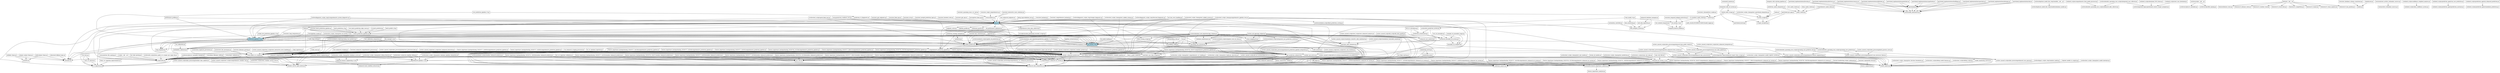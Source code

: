 digraph Dependencies {
  rankdir=TB;
  node [shape=box];
  "app.py" [style=filled, fillcolor=lightblue];
  "ml_system_v3.py" [style=filled, fillcolor=lightblue];
  "prediction_pipeline_v3.py" [style=filled, fillcolor=lightblue];
  "sportsbook_gui_app.py" -> "event_scraper.py";
  "sportsbook_gui_app.py" -> "scraper_exception.py";
  "test_csv_ingestion_validation.py" -> "csv_ingestion.py";
  "test_csv_ingestion_validation.py" -> "comprehensive_enhanced_ml_system.py";
  "refactored_fallback_logic.py" -> "constants.py";
  "prediction_v3_diagnostic.py" -> "prediction_pipeline_v3.py";
  "prediction_v3_diagnostic.py" -> "ml_system_v3.py";
  "prediction_v3_diagnostic.py" -> "app.py";
  "run.py" -> "upcoming_race_browser.py";
  "run.py" -> "comprehensive_prediction_pipeline.py";
  "run.py" -> "profiling_config.py";
  "enhanced_pipeline_v2.py" -> "enhanced_track_condition_extractor.py";
  "enhanced_pipeline_v2.py" -> "weather_service_open_meteo.py";
  "event_scraper.py" -> "sportsbook_factory.py";
  "event_scraper.py" -> "scraper_exception.py";
  "form_guide_csv_scraper.py" -> "scripts/utils.py";
  "prediction_pipeline_v3.py" -> "probability_calibrator.py";
  "prediction_pipeline_v3.py" -> "ml_system_v3.py";
  "prediction_pipeline_v3.py" -> "constants.py";
  "prediction_pipeline_v3.py" -> "scripts/utils.py";
  "prediction_pipeline_v3.py" -> "unified_predictor.py";
  "prediction_pipeline_v3.py" -> "shap_explainer.py";
  "prediction_pipeline_v3.py" -> "gpt_prediction_enhancer.py";
  "tasks.py" -> "ml_system_v3.py";
  "tasks.py" -> "batch_prediction_pipeline.py";
  "tasks.py" -> "csv_ingestion.py";
  "tasks.py" -> "prediction_pipeline_v3.py";
  "tasks.py" -> "logger.py";
  "tasks.py" -> "form_guide_csv_scraper.py";
  "batch_prediction_cli.py" -> "batch_prediction_pipeline.py";
  "unified_predictor.py" -> "comprehensive_enhanced_ml_system.py";
  "unified_predictor.py" -> "enhanced_pipeline_v2.py";
  "unified_predictor.py" -> "weather_enhanced_predictor.py";
  "unified_predictor.py" -> "scripts/utils.py";
  "unified_predictor.py" -> "gpt_prediction_enhancer.py";
  "unified_predictor.py" -> "comprehensive_prediction_pipeline.py";
  "daily_ingestion.py" -> "form_guide_csv_scraper.py";
  "data_monitoring.py" -> "data_integrity_system.py";
  "test_enhanced_endpoint.py" -> "app.py";
  "run_tests.py" -> "csv_ingestion.py";
  "run_tests.py" -> "test_csv_parser.py";
  "advanced_ensemble_ml_system.py" -> "ml_system_v3.py";
  "advanced_ensemble_ml_system.py" -> "ensemble_roi_weighter.py";
  "advanced_ensemble_ml_system.py" -> "sportsbet_odds_integrator.py";
  "test_batch_prediction_edge_cases.py" -> "batch_prediction_pipeline.py";
  "integrate_with_existing_pipeline.py" -> "prediction_sanity_integration.py";
  "run_enhanced_scraping_processor.py" -> "enhanced_comprehensive_processor.py";
  "file_manager_ui.py" -> "upcoming_race_browser.py";
  "file_manager_ui.py" -> "enhanced_data_integration.py";
  "file_manager_ui.py" -> "form_guide_csv_scraper.py";
  "file_manager_ui.py" -> "comprehensive_prediction_pipeline.py";
  "test_date_parsing.py" -> "scripts/utils.py";
  "test_roi_ensemble.py" -> "advanced_ensemble_ml_system.py";
  "test_roi_ensemble.py" -> "ensemble_roi_weighter.py";
  "test_flask_startup.py" -> "logger.py";
  "ev_backtest_sanity_check.py" -> "ml_system_v4.py";
  "ev_backtest_sanity_check.py" -> "audit_results/20250803T104852Z/audit_logger.py";
  "cli_batch_predictor.py" -> "batch_prediction_pipeline.py";
  "pipeline_orchestrator.py" -> "upcoming_race_browser.py";
  "pipeline_orchestrator.py" -> "unified_predictor.py";
  "example_roi_ensemble_usage.py" -> "advanced_ensemble_ml_system.py";
  "example_roi_ensemble_usage.py" -> "ensemble_roi_weighter.py";
  "prediction_strategy_manager.py" -> "predictor.py";
  "prediction_strategy_manager.py" -> "prediction_pipeline_v3.py";
  "prediction_strategy_manager.py" -> "unified_predictor.py";
  "prediction_strategy_manager.py" -> "model_registry.py";
  "prediction_strategy_manager.py" -> "comprehensive_prediction_pipeline.py";
  "safe_data_ingestion.py" -> "data_integrity_system.py";
  "prediction_sanity_integration.py" -> "sanity_checks.py";
  "advanced_ml_system_v2.py" -> "automated_feature_importance_updater.py";
  "advanced_ml_system_v2.py" -> "traditional_analysis.py";
  "advanced_ml_system_v2.py" -> "enhanced_data_integration.py";
  "advanced_ml_system_v2.py" -> "model_registry.py";
  "enhanced_database_manager.py" -> "safe_data_ingestion.py";
  "enhanced_database_manager.py" -> "data_integrity_system.py";
  "comprehensive_enhanced_ml_system.py" -> "automated_feature_importance_updater.py";
  "comprehensive_enhanced_ml_system.py" -> "enhanced_data_integration.py";
  "comprehensive_enhanced_ml_system.py" -> "csv_ingestion.py";
  "comprehensive_enhanced_ml_system.py" -> "traditional_analysis.py";
  "comprehensive_enhanced_ml_system.py" -> "model_registry.py";
  "automation_controller.py" -> "archive/live_prediction_system.py";
  "automation_controller.py" -> "data_integrity_system.py";
  "fix_csv_database_ingestion.py" -> "enhanced_comprehensive_processor.py";
  "ml_system_v3.py" -> "probability_calibrator.py";
  "ml_system_v3.py" -> "drift_monitor.py";
  "ml_system_v3.py" -> "traditional_analysis.py";
  "ml_system_v3.py" -> "shap_explainer.py";
  "batch_prediction_pipeline.py" -> "prediction_pipeline_v3.py";
  "batch_prediction_pipeline.py" -> "csv_ingestion.py";
  "batch_prediction_pipeline.py" -> "ml_system_v3.py";
  "batch_prediction_pipeline.py" -> "logger.py";
  "test_enhanced_scraping.py" -> "enhanced_comprehensive_processor.py";
  "enhanced_comprehensive_processor.py" -> "enhanced_track_condition_extractor.py";
  "enhanced_comprehensive_processor.py" -> "weather_service_open_meteo.py";
  "migrate_models_to_registry.py" -> "model_registry.py";
  "direct_model_trainer.py" -> "enhanced_pipeline_v2.py";
  "direct_model_trainer.py" -> "model_registry.py";
  "test_sanity_checks.py" -> "sanity_checks.py";
  "prediction_orchestrator.py" -> "advanced_ensemble_ml_system.py";
  "prediction_orchestrator.py" -> "ml_system_v3.py";
  "test_csv_parser.py" -> "csv_ingestion.py";
  "monitoring_server.py" -> "monitoring_api.py";
  "monitoring_server.py" -> "logger.py";
  "smoke_test_prediction_pipeline_v3.py" -> "prediction_pipeline_v3.py";
  "test_key_error_handling.py" -> "weather_enhanced_predictor.py";
  "test_key_error_handling.py" -> "constants.py";
  "test_key_error_handling.py" -> "logger.py";
  "test_key_error_handling.py" -> "app.py";
  "comprehensive_prediction_pipeline.py" -> "enhanced_data_integration.py";
  "comprehensive_prediction_pipeline.py" -> "comprehensive_enhanced_ml_system.py";
  "comprehensive_prediction_pipeline.py" -> "weather_service_open_meteo.py";
  "comprehensive_prediction_pipeline.py" -> "weather_enhanced_predictor.py";
  "comprehensive_prediction_pipeline.py" -> "scripts/utils.py";
  "comprehensive_prediction_pipeline.py" -> "sportsbet_race_time_scraper.py";
  "comprehensive_prediction_pipeline.py" -> "form_guide_csv_scraper.py";
  "comprehensive_prediction_pipeline.py" -> "enhanced_comprehensive_processor.py";
  "comprehensive_prediction_pipeline.py" -> "gpt_prediction_enhancer.py";
  "hybrid_odds_scraper.py" -> "drivers.py";
  "hybrid_odds_scraper.py" -> "event_scraper.py";
  "hybrid_odds_scraper.py" -> "scraper_exception.py";
  "test_calibration_integration.py" -> "probability_calibrator.py";
  "test_calibration_integration.py" -> "ml_system_v3.py";
  "test_prediction_pipeline_v3.py" -> "prediction_pipeline_v3.py";
  "test_prediction_pipeline_v3.py" -> "prediction_v3_diagnostic.py";
  "demo_csv_ingestion_improvements.py" -> "csv_ingestion.py";
  "ml_system_v4.py" -> "temporal_feature_builder.py";
  "train_model_v4.py" -> "ml_system_v4.py";
  "train_model_v4.py" -> "drift_monitor.py";
  "train_model_v4.py" -> "data_monitoring.py";
  "comprehensive_form_data_collector.py" -> "src/collectors/the_greyhound_recorder_scraper.py";
  "fix_model_loading.py" -> "ml_system_v3.py";
  "train_real_data.py" -> "advanced_ml_system_v2.py";
  "demo_sanity_checks.py" -> "sanity_checks.py";
  "monitoring_api.py" -> "logger.py";
  "verify_races.py" -> "form_guide_csv_scraper.py";
  "batch_predict_cli.py" -> "batch_prediction_pipeline.py";
  "performance_profiler.py" -> "prediction_pipeline_v3.py";
  "performance_profiler.py" -> "app.py";
  "app.py" -> "csv_ingestion.py";
  "app.py" -> "endpoint_cache.py";
  "app.py" -> "database_maintenance.py";
  "app.py" -> "sportsbet_odds_integrator.py";
  "app.py" -> "gpt_prediction_enhancer.py";
  "app.py" -> "tasks.py";
  "app.py" -> "comprehensive_form_data_collector.py";
  "app.py" -> "ml_system_v3.py";
  "app.py" -> "batch_prediction_pipeline.py";
  "app.py" -> "comprehensive_enhanced_ml_system.py";
  "app.py" -> "upcoming_race_browser.py";
  "app.py" -> "pipeline_profiler.py";
  "app.py" -> "prediction_pipeline_v3.py";
  "app.py" -> "model_registry.py";
  "app.py" -> "optimized_queries.py";
  "app.py" -> "direct_racing_scraper.py";
  "app.py" -> "constants.py";
  "app.py" -> "scripts/utils.py";
  "app.py" -> "unified_predictor.py";
  "app.py" -> "comprehensive_prediction_pipeline.py";
  "app.py" -> "db_performance_optimizer.py";
  "app.py" -> "prediction_strategy_manager.py";
  "app.py" -> "weather_enhanced_predictor.py";
  "app.py" -> "logger.py";
  "app.py" -> "profiling_config.py";
  "app.py" -> "form_guide_csv_scraper.py";
  "verify_shap_setup.py" -> "shap_explainer.py";
  "verify_shap_setup.py" -> "ml_system_v3.py";
  "run_calibration.py" -> "probability_calibrator.py";
  "retrain_ml_models.py" -> "enhanced_pipeline_v2.py";
  "retrain_ml_models.py" -> "advanced_ml_system_v2.py";
  "retrain_ml_models.py" -> "model_registry.py";
  "test_isolated_temporal.py" -> "temporal_feature_builder.py";
  "sportsbook.py" -> "archive/odds_dataclasses.py";
  "model_monitoring_service.py" -> "model_registry.py";
  "main.py" -> "event_scraper.py";
  "weather_enhanced_predictor.py" -> "enhanced_data_integration.py";
  "weather_enhanced_predictor.py" -> "comprehensive_enhanced_ml_system.py";
  "weather_enhanced_predictor.py" -> "constants.py";
  "weather_enhanced_predictor.py" -> "json_utils.py";
  "weather_enhanced_predictor.py" -> "scripts/utils.py";
  "weather_enhanced_predictor.py" -> "logger.py";
  "automated_monitor.py" -> "integrated_odds_ml_system.py";
  "gpt_prediction_enhancer.py" -> "openai_enhanced_analyzer.py";
  "gpt_prediction_enhancer.py" -> "openai_connectivity_verifier.py";
  "test_ev_calculation.py" -> "prediction_orchestrator.py";
  "test_ev_calculation.py" -> "advanced_ensemble_ml_system.py";
  "test_debug_mode.py" -> "csv_ingestion.py";
  "test_debug_mode.py" -> "logger.py";
  "comprehensive_sanity_demo.py" -> "sanity_checks.py";
  "automated_feature_importance_updater.py" -> "feature_importance_analyzer.py";
  "integrated_odds_ml_system.py" -> "sportsbook_factory.py";
  "integrated_odds_ml_system.py" -> "event_scraper.py";
  "integrated_odds_ml_system.py" -> "hybrid_odds_scraper.py";
  "ui/input_output_frame.py" -> "constants.py";
  "ui/input_output_frame.py" -> "ui/styles.py";
  "ui/disclaimer_frame.py" -> "constants.py";
  "ui/disclaimer_frame.py" -> "ui/styles.py";
  "ui/folder_frame.py" -> "constants.py";
  "ui/folder_frame.py" -> "ui/styles.py";
  "app/main.py" -> "prediction_pipeline_v3.py";
  "app/main.py" -> "unified_predictor.py";
  "app/main.py" -> "logger.py";
  "debug_logs/validation_test.py" -> "app.py";
  "archive/live_prediction_system.py" -> "prediction_orchestrator.py";
  "archive/live_prediction_system.py" -> "advanced_ensemble_ml_system.py";
  "archive/test_duplicate_prevention.py" -> "form_guide_csv_scraper.py";
  "archive/test_file_movement.py" -> "form_guide_csv_scraper.py";
  "archive/database_and_migrations/app_original.py" -> "ml_system_v3.py";
  "archive/database_and_migrations/app_original.py" -> "enhanced_data_integration.py";
  "archive/database_and_migrations/app_original.py" -> "comprehensive_enhanced_ml_system.py";
  "archive/database_and_migrations/app_original.py" -> "venue_mapping_fix.py";
  "archive/database_and_migrations/app_original.py" -> "upcoming_race_browser.py";
  "archive/database_and_migrations/app_original.py" -> "direct_racing_scraper.py";
  "archive/database_and_migrations/app_original.py" -> "enhanced_race_analyzer.py";
  "archive/database_and_migrations/app_original.py" -> "database_maintenance.py";
  "archive/database_and_migrations/app_original.py" -> "prediction_pipeline_v3.py";
  "archive/database_and_migrations/app_original.py" -> "weather_enhanced_predictor.py";
  "archive/database_and_migrations/app_original.py" -> "sportsbet_odds_integrator.py";
  "archive/database_and_migrations/app_original.py" -> "unified_predictor.py";
  "archive/database_and_migrations/app_original.py" -> "comprehensive_prediction_pipeline.py";
  "archive/database_and_migrations/app_original.py" -> "logger.py";
  "archive/database_and_migrations/app_original.py" -> "form_guide_csv_scraper.py";
  "archive/database_and_migrations/app_original.py" -> "model_registry.py";
  "archive/database_and_migrations/app_original.py" -> "gpt_prediction_enhancer.py";
  "archive/database_and_migrations/prediction_pipeline_v3_original.py" -> "ml_system_v3.py";
  "archive/database_and_migrations/prediction_pipeline_v3_original.py" -> "weather_enhanced_predictor.py";
  "archive/database_and_migrations/prediction_pipeline_v3_original.py" -> "unified_predictor.py";
  "archive/database_and_migrations/prediction_pipeline_v3_original.py" -> "comprehensive_prediction_pipeline.py";
  "archive/database_and_migrations/prediction_pipeline_v3_original.py" -> "gpt_prediction_enhancer.py";
  "archive/duplicate_model_dirs_step2/models/__init__.py" -> "archive/duplicate_model_dirs_step2/models/database_models.py";
  "archive/test_scripts_cleanup/test_unified_system.py" -> "unified_predictor.py";
  "archive/test_scripts_cleanup/test_unified_system.py" -> "upcoming_race_browser.py";
  "archive/test_scripts_cleanup/test_unified_system.py" -> "app.py";
  "archive/test_scripts_cleanup/test_complete_pipeline.py" -> "enhanced_pipeline_v2.py";
  "archive/test_scripts_cleanup/test_complete_pipeline.py" -> "advanced_ml_system_v2.py";
  "archive/test_scripts_cleanup/test_model_internals.py" -> "model_registry.py";
  "archive/test_scripts_cleanup/comprehensive_pipeline_test.py" -> "archive/outdated_scripts/fixed_prediction_scoring.py";
  "archive/test_scripts_cleanup/comprehensive_pipeline_test.py" -> "enhanced_data_integration.py";
  "archive/test_scripts_cleanup/comprehensive_pipeline_test.py" -> "comprehensive_enhanced_ml_system.py";
  "archive/test_scripts_cleanup/comprehensive_pipeline_test.py" -> "app.py";
  "archive/test_scripts_cleanup/comprehensive_pipeline_test.py" -> "weather_enhanced_predictor.py";
  "archive/test_scripts_cleanup/comprehensive_pipeline_test.py" -> "archive/obsolete_upcoming_race_scripts/upcoming_race_predictor.py";
  "archive/test_scripts_cleanup/comprehensive_pipeline_test.py" -> "traditional_analysis.py";
  "archive/test_scripts_cleanup/comprehensive_pipeline_test.py" -> "form_guide_csv_scraper.py";
  "archive/test_scripts_cleanup/comprehensive_pipeline_test.py" -> "comprehensive_prediction_pipeline.py";
  "archive/test_scripts_cleanup/test_comprehensive_csv_loading.py" -> "comprehensive_enhanced_ml_system.py";
  "archive/test_scripts_cleanup/test_new_model.py" -> "advanced_ml_system_v2.py";
  "archive/test_scripts_cleanup/comprehensive_repair_and_test.py" -> "weather_enhanced_predictor.py";
  "archive/test_scripts_cleanup/test_duplicate_detection.py" -> "comprehensive_enhanced_ml_system.py";
  "archive/test_scripts_cleanup/test_prediction.py" -> "advanced_ml_system_v2.py";
  "archive/test_scripts_cleanup/test_debug_features.py" -> "enhanced_pipeline_v2.py";
  "archive/test_scripts_cleanup/test_ml_system_v3.py" -> "prediction_pipeline_v3.py";
  "archive/test_scripts_cleanup/test_ml_system_v3.py" -> "ml_system_v3.py";
  "archive/test_scripts_cleanup/test_database_pipeline_integration.py" -> "enhanced_feature_engineering_v2.py";
  "archive/test_scripts_cleanup/test_database_pipeline_integration.py" -> "advanced_ml_system_v2.py";
  "archive/test_scripts_cleanup/test_database_pipeline_integration.py" -> "enhanced_pipeline_v2.py";
  "archive/test_scripts_cleanup/test_database_access.py" -> "enhanced_feature_engineering_v2.py";
  "archive/test_scripts_cleanup/test_database_access.py" -> "enhanced_pipeline_v2.py";
  "archive/test_scripts_cleanup/test_sportsbook_integration.py" -> "event_scraper.py";
  "archive/test_scripts_cleanup/test_model_registry_system.py" -> "enhanced_pipeline_v2.py";
  "archive/test_scripts_cleanup/test_model_registry_system.py" -> "model_monitoring_service.py";
  "archive/test_scripts_cleanup/test_model_registry_system.py" -> "advanced_ml_system_v2.py";
  "archive/test_scripts_cleanup/test_model_registry_system.py" -> "model_registry.py";
  "archive/test_scripts_cleanup/test_unified_schema.py" -> "ml_system_v3.py";
  "archive/test_scripts_cleanup/test_unified_schema.py" -> "app.py";
  "archive/test_scripts_cleanup/test_decision_boundaries.py" -> "model_registry.py";
  "archive/obsolete_upcoming_race_scripts/upcoming_race_predictor_test.py" -> "archive_unused_scripts/data_processing/enhanced_feature_engineering.py";
  "archive/obsolete_upcoming_race_scripts/upcoming_race_predictor_test.py" -> "archive_unused_scripts/data_processing/enhanced_race_processor_fixed.py";
  "archive/obsolete_upcoming_race_scripts/upcoming_race_predictor.py" -> "archive_unused_scripts/data_processing/enhanced_feature_engineering.py";
  "archive/obsolete_upcoming_race_scripts/upcoming_race_predictor.py" -> "archive_unused_scripts/data_processing/enhanced_race_processor_fixed.py";
  "archive/obsolete_upcoming_race_scripts/integrated_race_collector.py" -> "archive/obsolete_upcoming_race_scripts/enhanced_odds_collector.py";
  "archive/obsolete_upcoming_race_scripts/integrated_race_collector.py" -> "archive/ingestion_legacy/greyhound_results_scraper_navigator.py";
  "archive/old_scripts/form_guide_csv_scraper_pre_regex_fix.py" -> "scripts/utils.py";
  "archive/test_scripts/run_pipeline_debug.py" -> "enhanced_pipeline_v2.py";
  "archive/test_scripts/quick_flask_test.py" -> "unified_predictor.py";
  "archive/test_scripts/quick_flask_test.py" -> "app.py";
  "archive/test_scripts/quick_flask_test.py" -> "comprehensive_prediction_pipeline.py";
  "archive/test_scripts/retry_weather_service_test.py" -> "weather_service_open_meteo.py";
  "archive/test_scripts/debug_model_features.py" -> "model_registry.py";
  "archive/test_scripts/debug_scaler.py" -> "model_registry.py";
  "archive/test_scripts/train_test_data.py" -> "advanced_ml_system_v2.py";
  "archive/outdated_scripts/organize_races_by_time.py" -> "upcoming_race_browser.py";
  "archive/outdated_scripts/upcoming_race_predictor.py" -> "scripts/utils.py";
  "archive/outdated_scripts/upcoming_race_predictor.py" -> "unified_predictor.py";
  "archive/outdated_scripts/comprehensive_prediction_pipeline.py" -> "enhanced_data_integration.py";
  "archive/outdated_scripts/comprehensive_prediction_pipeline.py" -> "comprehensive_enhanced_ml_system.py";
  "archive/outdated_scripts/comprehensive_prediction_pipeline.py" -> "weather_service_open_meteo.py";
  "archive/outdated_scripts/comprehensive_prediction_pipeline.py" -> "weather_enhanced_predictor.py";
  "archive/outdated_scripts/comprehensive_prediction_pipeline.py" -> "scripts/utils.py";
  "archive/outdated_scripts/comprehensive_prediction_pipeline.py" -> "sportsbet_race_time_scraper.py";
  "archive/outdated_scripts/comprehensive_prediction_pipeline.py" -> "form_guide_csv_scraper.py";
  "archive/outdated_scripts/comprehensive_prediction_pipeline.py" -> "enhanced_comprehensive_processor.py";
  "archive/outdated_scripts/comprehensive_prediction_pipeline.py" -> "gpt_prediction_enhancer.py";
  "archive/outdated_scripts/update_all_predictions.py" -> "unified_predictor.py";
  "archive/outdated_scripts/weather_enhanced_predictor.py" -> "scripts/utils.py";
  "archive/outdated_scripts/weather_enhanced_predictor.py" -> "json_utils.py";
  "archive/outdated_scripts/weather_enhanced_predictor.py" -> "enhanced_data_integration.py";
  "archive/outdated_scripts/weather_enhanced_predictor.py" -> "comprehensive_enhanced_ml_system.py";
  "archive/outdated_scripts/integrated_race_prediction_system.py" -> "sportsbet_race_time_scraper.py";
  "archive/outdated_scripts/integrated_race_prediction_system.py" -> "upcoming_race_browser.py";
  "archive/outdated_scripts/integrated_race_prediction_system.py" -> "unified_predictor.py";
  "archive/scripts/__init__.py" -> "archive/scripts/csv_metadata.py";
  "archive/scripts/__init__.py" -> "archive/scripts/file_naming.py";
  "archive/scripts/csv_metadata_example.py" -> "scripts/utils.py";
  "archive/legacy_scripts_step2/analyze_model.py" -> "model_registry.py";
  "archive/diagnostic_scripts_step2/simple_diagnostic.py" -> "weather_enhanced_predictor.py";
  "archive/diagnostic_scripts_step2/simple_diagnostic.py" -> "app.py";
  "archive/diagnostic_scripts_step2/comprehensive_system_diagnostic.py" -> "prediction_pipeline_v3.py";
  "archive/diagnostic_scripts_step2/comprehensive_system_diagnostic.py" -> "ml_system_v3.py";
  "archive/diagnostic_scripts_step2/comprehensive_system_diagnostic.py" -> "app.py";
  "archive/diagnostic_scripts_step2/focused_diagnostic.py" -> "weather_enhanced_predictor.py";
  "archive/diagnostic_scripts_step2/focused_diagnostic.py" -> "app.py";
  "features/__init__.py" -> "features/feature_store.py";
  "features/__init__.py" -> "features/v3_distance_stats.py";
  "features/__init__.py" -> "features/v3_weather_track.py";
  "features/__init__.py" -> "features/v3_recent_form.py";
  "features/__init__.py" -> "features/v3_competition.py";
  "features/__init__.py" -> "features/v3_trainer.py";
  "features/__init__.py" -> "features/v3_venue_analysis.py";
  "features/__init__.py" -> "features/v3_box_position.py";
  "tests/test_backend.py" -> "app.py";
  "tests/conftest.py" -> "app.py";
  "tests/test_comprehensive_backend.py" -> "app.py";
  "tests/test_step6_comprehensive.py" -> "tests/conftest.py";
  "tests/test_gpt_endpoints.py" -> "app.py";
  "tests/test_interactive_races_selenium.py" -> "drivers.py";
  "tests/test_interactive_races_selenium.py" -> "tests/conftest.py";
  "tests/test_interactive_races_selenium.py" -> "app.py";
  "tests/test_key_consistency.py" -> "ml_system_v3.py";
  "tests/test_key_consistency.py" -> "prediction_pipeline_v3.py";
  "tests/test_key_consistency.py" -> "constants.py";
  "tests/test_key_consistency.py" -> "weather_enhanced_predictor.py";
  "tests/test_key_consistency.py" -> "traditional_analysis.py";
  "tests/test_key_consistency.py" -> "unified_predictor.py";
  "tests/test_feature_engineering.py" -> "enhanced_feature_engineering_v2.py";
  "tests/test_enhanced_comprehensive_processor.py" -> "enhanced_comprehensive_processor.py";
  "tests/test_filename_parsing.py" -> "form_guide_csv_scraper.py";
  "tests/test_exponential_decay.py" -> "feature_engineering.py";
  "tests/test_exponential_decay.py" -> "traditional_analysis.py";
  "tests/test_flask_api.py" -> "app.py";
  "tests/test_shap_integration.py" -> "prediction_pipeline_v3.py";
  "tests/test_shap_integration.py" -> "shap_explainer.py";
  "tests/test_shap_integration.py" -> "ml_system_v3.py";
  "tests/pipeline_smoke.py" -> "prediction_pipeline_v3.py";
  "tests/pipeline_smoke.py" -> "unified_predictor.py";
  "tests/test_chromedriver_smoke.py" -> "drivers.py";
  "tests/test_temporal_leakage_protection.py" -> "ml_system_v4.py";
  "tests/test_temporal_leakage_protection.py" -> "temporal_feature_builder.py";
  "tests/production_readiness_test.py" -> "prediction_pipeline_v3.py";
  "tests/production_readiness_test.py" -> "ml_system_v3.py";
  "tests/production_readiness_test.py" -> "app.py";
  "tests/test_e2e.py" -> "app.py";
  "tests/demo_filename_utility.py" -> "scripts/utils.py";
  "tests/test_merged_prediction_logic.py" -> "app.py";
  "tests/step5_validation.py" -> "scripts/utils.py";
  "tests/test_backend_suite.py" -> "app.py";
  "tests/test_batch_prediction_pipeline.py" -> "batch_prediction_pipeline.py";
  "tests/test_database_schema_consistency.py" -> "models.py";
  "tests/test_upcoming_races_csv_unit.py" -> "tests/conftest.py";
  "tests/test_gpt_api.py" -> "app.py";
  "tests/ml_backtesting_trainer_optimized.py" -> "automated_feature_importance_updater.py";
  "tests/unit/test_file_naming.py" -> "scripts/utils.py";
  "tests/tools/test_archive_redundant_sources.py" -> "tools/archive_redundant_sources.py";
  "tests/api/test_flask_api.py" -> "app.py";
  "utils/profiling_utils.py" -> "profiling_config.py";
  "feature_importance_backups/backup_20250731_192829/comprehensive_enhanced_ml_system.py" -> "automated_feature_importance_updater.py";
  "feature_importance_backups/backup_20250731_192829/comprehensive_enhanced_ml_system.py" -> "traditional_analysis.py";
  "feature_importance_backups/backup_20250731_192829/comprehensive_enhanced_ml_system.py" -> "enhanced_data_integration.py";
  "feature_importance_backups/backup_20250731_192829/comprehensive_enhanced_ml_system.py" -> "model_registry.py";
  "feature_importance_backups/backup_20250731_192829/comprehensive_prediction_pipeline.py" -> "enhanced_data_integration.py";
  "feature_importance_backups/backup_20250731_192829/comprehensive_prediction_pipeline.py" -> "comprehensive_enhanced_ml_system.py";
  "feature_importance_backups/backup_20250731_192829/comprehensive_prediction_pipeline.py" -> "weather_service_open_meteo.py";
  "feature_importance_backups/backup_20250731_192829/comprehensive_prediction_pipeline.py" -> "weather_enhanced_predictor.py";
  "feature_importance_backups/backup_20250731_192829/comprehensive_prediction_pipeline.py" -> "scripts/utils.py";
  "feature_importance_backups/backup_20250731_192829/comprehensive_prediction_pipeline.py" -> "sportsbet_race_time_scraper.py";
  "feature_importance_backups/backup_20250731_192829/comprehensive_prediction_pipeline.py" -> "form_guide_csv_scraper.py";
  "feature_importance_backups/backup_20250731_192829/comprehensive_prediction_pipeline.py" -> "enhanced_comprehensive_processor.py";
  "feature_importance_backups/backup_20250731_192829/comprehensive_prediction_pipeline.py" -> "gpt_prediction_enhancer.py";
  "feature_importance_backups/backup_20250731_192829/weather_enhanced_predictor.py" -> "scripts/utils.py";
  "feature_importance_backups/backup_20250731_192829/weather_enhanced_predictor.py" -> "json_utils.py";
  "feature_importance_backups/backup_20250731_192829/weather_enhanced_predictor.py" -> "enhanced_data_integration.py";
  "feature_importance_backups/backup_20250731_192829/weather_enhanced_predictor.py" -> "comprehensive_enhanced_ml_system.py";
  "feature_importance_backups/backup_20250727_143335/comprehensive_prediction_pipeline.py" -> "enhanced_data_integration.py";
  "feature_importance_backups/backup_20250727_143335/comprehensive_prediction_pipeline.py" -> "comprehensive_enhanced_ml_system.py";
  "feature_importance_backups/backup_20250727_143335/comprehensive_prediction_pipeline.py" -> "weather_enhanced_predictor.py";
  "feature_importance_backups/backup_20250727_143335/comprehensive_prediction_pipeline.py" -> "form_guide_csv_scraper.py";
  "feature_importance_backups/backup_20250727_143335/comprehensive_prediction_pipeline.py" -> "enhanced_comprehensive_processor.py";
  "feature_importance_backups/backup_20250727_143335/weather_enhanced_predictor.py" -> "json_utils.py";
  "feature_importance_backups/backup_20250727_143335/weather_enhanced_predictor.py" -> "enhanced_data_integration.py";
  "feature_importance_backups/backup_20250727_143335/weather_enhanced_predictor.py" -> "comprehensive_enhanced_ml_system.py";
  "feature_importance_backups/backup_20250730_181627/comprehensive_enhanced_ml_system.py" -> "automated_feature_importance_updater.py";
  "feature_importance_backups/backup_20250730_181627/comprehensive_enhanced_ml_system.py" -> "traditional_analysis.py";
  "feature_importance_backups/backup_20250730_181627/comprehensive_enhanced_ml_system.py" -> "enhanced_data_integration.py";
  "feature_importance_backups/backup_20250730_181627/comprehensive_enhanced_ml_system.py" -> "model_registry.py";
  "feature_importance_backups/backup_20250730_181627/comprehensive_prediction_pipeline.py" -> "enhanced_data_integration.py";
  "feature_importance_backups/backup_20250730_181627/comprehensive_prediction_pipeline.py" -> "comprehensive_enhanced_ml_system.py";
  "feature_importance_backups/backup_20250730_181627/comprehensive_prediction_pipeline.py" -> "weather_enhanced_predictor.py";
  "feature_importance_backups/backup_20250730_181627/comprehensive_prediction_pipeline.py" -> "sportsbet_race_time_scraper.py";
  "feature_importance_backups/backup_20250730_181627/comprehensive_prediction_pipeline.py" -> "form_guide_csv_scraper.py";
  "feature_importance_backups/backup_20250730_181627/comprehensive_prediction_pipeline.py" -> "weather_api_service.py";
  "feature_importance_backups/backup_20250730_181627/comprehensive_prediction_pipeline.py" -> "enhanced_comprehensive_processor.py";
  "feature_importance_backups/backup_20250730_181627/comprehensive_prediction_pipeline.py" -> "gpt_prediction_enhancer.py";
  "feature_importance_backups/backup_20250730_181627/weather_enhanced_predictor.py" -> "json_utils.py";
  "feature_importance_backups/backup_20250730_181627/weather_enhanced_predictor.py" -> "enhanced_data_integration.py";
  "feature_importance_backups/backup_20250730_181627/weather_enhanced_predictor.py" -> "comprehensive_enhanced_ml_system.py";
  "feature_importance_backups/backup_20250727_143926/comprehensive_enhanced_ml_system.py" -> "automated_feature_importance_updater.py";
  "feature_importance_backups/backup_20250727_143926/comprehensive_enhanced_ml_system.py" -> "traditional_analysis.py";
  "feature_importance_backups/backup_20250727_143926/comprehensive_enhanced_ml_system.py" -> "enhanced_data_integration.py";
  "feature_importance_backups/backup_20250727_143926/comprehensive_prediction_pipeline.py" -> "enhanced_data_integration.py";
  "feature_importance_backups/backup_20250727_143926/comprehensive_prediction_pipeline.py" -> "comprehensive_enhanced_ml_system.py";
  "feature_importance_backups/backup_20250727_143926/comprehensive_prediction_pipeline.py" -> "weather_enhanced_predictor.py";
  "feature_importance_backups/backup_20250727_143926/comprehensive_prediction_pipeline.py" -> "form_guide_csv_scraper.py";
  "feature_importance_backups/backup_20250727_143926/comprehensive_prediction_pipeline.py" -> "enhanced_comprehensive_processor.py";
  "feature_importance_backups/backup_20250727_143926/weather_enhanced_predictor.py" -> "json_utils.py";
  "feature_importance_backups/backup_20250727_143926/weather_enhanced_predictor.py" -> "enhanced_data_integration.py";
  "feature_importance_backups/backup_20250727_143926/weather_enhanced_predictor.py" -> "comprehensive_enhanced_ml_system.py";
  "feature_importance_backups/backup_20250727_143548/comprehensive_enhanced_ml_system.py" -> "automated_feature_importance_updater.py";
  "feature_importance_backups/backup_20250727_143548/comprehensive_enhanced_ml_system.py" -> "traditional_analysis.py";
  "feature_importance_backups/backup_20250727_143548/comprehensive_enhanced_ml_system.py" -> "enhanced_data_integration.py";
  "feature_importance_backups/backup_20250727_143548/comprehensive_prediction_pipeline.py" -> "enhanced_data_integration.py";
  "feature_importance_backups/backup_20250727_143548/comprehensive_prediction_pipeline.py" -> "comprehensive_enhanced_ml_system.py";
  "feature_importance_backups/backup_20250727_143548/comprehensive_prediction_pipeline.py" -> "weather_enhanced_predictor.py";
  "feature_importance_backups/backup_20250727_143548/comprehensive_prediction_pipeline.py" -> "form_guide_csv_scraper.py";
  "feature_importance_backups/backup_20250727_143548/comprehensive_prediction_pipeline.py" -> "enhanced_comprehensive_processor.py";
  "feature_importance_backups/backup_20250727_143548/weather_enhanced_predictor.py" -> "json_utils.py";
  "feature_importance_backups/backup_20250727_143548/weather_enhanced_predictor.py" -> "enhanced_data_integration.py";
  "feature_importance_backups/backup_20250727_143548/weather_enhanced_predictor.py" -> "comprehensive_enhanced_ml_system.py";
  "feature_importance_backups/backup_20250730_132236/comprehensive_enhanced_ml_system.py" -> "automated_feature_importance_updater.py";
  "feature_importance_backups/backup_20250730_132236/comprehensive_enhanced_ml_system.py" -> "traditional_analysis.py";
  "feature_importance_backups/backup_20250730_132236/comprehensive_enhanced_ml_system.py" -> "enhanced_data_integration.py";
  "feature_importance_backups/backup_20250730_132236/comprehensive_enhanced_ml_system.py" -> "model_registry.py";
  "feature_importance_backups/backup_20250730_132236/comprehensive_prediction_pipeline.py" -> "enhanced_data_integration.py";
  "feature_importance_backups/backup_20250730_132236/comprehensive_prediction_pipeline.py" -> "comprehensive_enhanced_ml_system.py";
  "feature_importance_backups/backup_20250730_132236/comprehensive_prediction_pipeline.py" -> "weather_enhanced_predictor.py";
  "feature_importance_backups/backup_20250730_132236/comprehensive_prediction_pipeline.py" -> "sportsbet_race_time_scraper.py";
  "feature_importance_backups/backup_20250730_132236/comprehensive_prediction_pipeline.py" -> "form_guide_csv_scraper.py";
  "feature_importance_backups/backup_20250730_132236/comprehensive_prediction_pipeline.py" -> "enhanced_comprehensive_processor.py";
  "feature_importance_backups/backup_20250730_132236/weather_enhanced_predictor.py" -> "json_utils.py";
  "feature_importance_backups/backup_20250730_132236/weather_enhanced_predictor.py" -> "enhanced_data_integration.py";
  "feature_importance_backups/backup_20250730_132236/weather_enhanced_predictor.py" -> "comprehensive_enhanced_ml_system.py";
  "feature_importance_backups/backup_20250727_190413/comprehensive_enhanced_ml_system.py" -> "automated_feature_importance_updater.py";
  "feature_importance_backups/backup_20250727_190413/comprehensive_enhanced_ml_system.py" -> "traditional_analysis.py";
  "feature_importance_backups/backup_20250727_190413/comprehensive_enhanced_ml_system.py" -> "enhanced_data_integration.py";
  "feature_importance_backups/backup_20250727_190413/comprehensive_enhanced_ml_system.py" -> "model_registry.py";
  "feature_importance_backups/backup_20250727_190413/comprehensive_prediction_pipeline.py" -> "enhanced_data_integration.py";
  "feature_importance_backups/backup_20250727_190413/comprehensive_prediction_pipeline.py" -> "comprehensive_enhanced_ml_system.py";
  "feature_importance_backups/backup_20250727_190413/comprehensive_prediction_pipeline.py" -> "weather_enhanced_predictor.py";
  "feature_importance_backups/backup_20250727_190413/comprehensive_prediction_pipeline.py" -> "sportsbet_race_time_scraper.py";
  "feature_importance_backups/backup_20250727_190413/comprehensive_prediction_pipeline.py" -> "form_guide_csv_scraper.py";
  "feature_importance_backups/backup_20250727_190413/comprehensive_prediction_pipeline.py" -> "enhanced_comprehensive_processor.py";
  "feature_importance_backups/backup_20250727_190413/weather_enhanced_predictor.py" -> "json_utils.py";
  "feature_importance_backups/backup_20250727_190413/weather_enhanced_predictor.py" -> "enhanced_data_integration.py";
  "feature_importance_backups/backup_20250727_190413/weather_enhanced_predictor.py" -> "comprehensive_enhanced_ml_system.py";
  "feature_importance_backups/backup_20250727_142635/comprehensive_enhanced_ml_system.py" -> "automated_feature_importance_updater.py";
  "feature_importance_backups/backup_20250727_142635/comprehensive_enhanced_ml_system.py" -> "traditional_analysis.py";
  "feature_importance_backups/backup_20250727_142635/comprehensive_enhanced_ml_system.py" -> "enhanced_data_integration.py";
  "feature_importance_backups/backup_20250727_142635/comprehensive_prediction_pipeline.py" -> "enhanced_data_integration.py";
  "feature_importance_backups/backup_20250727_142635/comprehensive_prediction_pipeline.py" -> "comprehensive_enhanced_ml_system.py";
  "feature_importance_backups/backup_20250727_142635/comprehensive_prediction_pipeline.py" -> "weather_enhanced_predictor.py";
  "feature_importance_backups/backup_20250727_142635/comprehensive_prediction_pipeline.py" -> "form_guide_csv_scraper.py";
  "feature_importance_backups/backup_20250727_142635/comprehensive_prediction_pipeline.py" -> "enhanced_comprehensive_processor.py";
  "feature_importance_backups/backup_20250727_142635/weather_enhanced_predictor.py" -> "json_utils.py";
  "feature_importance_backups/backup_20250727_142635/weather_enhanced_predictor.py" -> "enhanced_data_integration.py";
  "feature_importance_backups/backup_20250727_142635/weather_enhanced_predictor.py" -> "comprehensive_enhanced_ml_system.py";
  "feature_importance_backups/backup_20250727_144108/comprehensive_enhanced_ml_system.py" -> "automated_feature_importance_updater.py";
  "feature_importance_backups/backup_20250727_144108/comprehensive_enhanced_ml_system.py" -> "traditional_analysis.py";
  "feature_importance_backups/backup_20250727_144108/comprehensive_enhanced_ml_system.py" -> "enhanced_data_integration.py";
  "feature_importance_backups/backup_20250727_144108/comprehensive_prediction_pipeline.py" -> "enhanced_data_integration.py";
  "feature_importance_backups/backup_20250727_144108/comprehensive_prediction_pipeline.py" -> "comprehensive_enhanced_ml_system.py";
  "feature_importance_backups/backup_20250727_144108/comprehensive_prediction_pipeline.py" -> "weather_enhanced_predictor.py";
  "feature_importance_backups/backup_20250727_144108/comprehensive_prediction_pipeline.py" -> "form_guide_csv_scraper.py";
  "feature_importance_backups/backup_20250727_144108/comprehensive_prediction_pipeline.py" -> "enhanced_comprehensive_processor.py";
  "feature_importance_backups/backup_20250727_144108/weather_enhanced_predictor.py" -> "json_utils.py";
  "feature_importance_backups/backup_20250727_144108/weather_enhanced_predictor.py" -> "enhanced_data_integration.py";
  "feature_importance_backups/backup_20250727_144108/weather_enhanced_predictor.py" -> "comprehensive_enhanced_ml_system.py";
  "feature_importance_backups/backup_20250730_104529/comprehensive_enhanced_ml_system.py" -> "automated_feature_importance_updater.py";
  "feature_importance_backups/backup_20250730_104529/comprehensive_enhanced_ml_system.py" -> "traditional_analysis.py";
  "feature_importance_backups/backup_20250730_104529/comprehensive_enhanced_ml_system.py" -> "enhanced_data_integration.py";
  "feature_importance_backups/backup_20250730_104529/comprehensive_enhanced_ml_system.py" -> "model_registry.py";
  "feature_importance_backups/backup_20250730_104529/comprehensive_prediction_pipeline.py" -> "enhanced_data_integration.py";
  "feature_importance_backups/backup_20250730_104529/comprehensive_prediction_pipeline.py" -> "comprehensive_enhanced_ml_system.py";
  "feature_importance_backups/backup_20250730_104529/comprehensive_prediction_pipeline.py" -> "weather_enhanced_predictor.py";
  "feature_importance_backups/backup_20250730_104529/comprehensive_prediction_pipeline.py" -> "sportsbet_race_time_scraper.py";
  "feature_importance_backups/backup_20250730_104529/comprehensive_prediction_pipeline.py" -> "form_guide_csv_scraper.py";
  "feature_importance_backups/backup_20250730_104529/comprehensive_prediction_pipeline.py" -> "enhanced_comprehensive_processor.py";
  "feature_importance_backups/backup_20250730_104529/weather_enhanced_predictor.py" -> "json_utils.py";
  "feature_importance_backups/backup_20250730_104529/weather_enhanced_predictor.py" -> "enhanced_data_integration.py";
  "feature_importance_backups/backup_20250730_104529/weather_enhanced_predictor.py" -> "comprehensive_enhanced_ml_system.py";
  "outdated_scripts/download_2025_forms.py" -> "archive/ingestion_legacy/greyhound_results_scraper_navigator.py";
  "outdated_scripts/comprehensive_form_guide_processor.py" -> "archive/obsolete_upcoming_race_scripts/enhanced_odds_collector.py";
  "outdated_scripts/test_race_download.py" -> "archive/ingestion_legacy/greyhound_results_scraper_navigator.py";
  "outdated_scripts/confidence_weighted_analysis.py" -> "outdated_scripts/data_confidence_system.py";
  "outdated_scripts/prediction_agent/run_race_prediction.py" -> "outdated_scripts/prediction_agent/prediction_assistant.py";
  "outdated_scripts/prediction_agent/ai_enhanced_prediction.py" -> "outdated_scripts/prediction_agent/standalone_prediction.py";
  "scripts/__init__.py" -> "scripts/utils.py";
  "archive_old_apps/app_original.py" -> "enhanced_data_integration.py";
  "archive_old_apps/app_original.py" -> "comprehensive_enhanced_ml_system.py";
  "archive_old_apps/app_original.py" -> "venue_mapping_fix.py";
  "archive_old_apps/app_original.py" -> "upcoming_race_browser.py";
  "archive_old_apps/app_original.py" -> "direct_racing_scraper.py";
  "archive_old_apps/app_original.py" -> "enhanced_race_analyzer.py";
  "archive_old_apps/app_original.py" -> "database_maintenance.py";
  "archive_old_apps/app_original.py" -> "weather_enhanced_predictor.py";
  "archive_old_apps/app_original.py" -> "archive/outdated_scripts/integrated_race_prediction_system.py";
  "archive_old_apps/app_original.py" -> "sportsbet_odds_integrator.py";
  "archive_old_apps/app_original.py" -> "unified_predictor.py";
  "archive_old_apps/app_original.py" -> "logger.py";
  "archive_old_apps/app_original.py" -> "form_guide_csv_scraper.py";
  "archive_old_apps/app_original.py" -> "gpt_prediction_enhancer.py";
  "alembic/env.py" -> "models.py";
  "archive_unused_scripts/old_ml_systems/improved_ml_system.py" -> "comprehensive_enhanced_ml_system.py";
  "archive_unused_scripts/old_ml_systems/comprehensive_ml_predictor.py" -> "traditional_analysis.py";
  "archive_unused_scripts/old_ml_systems/comprehensive_ml_predictor.py" -> "json_utils.py";
  "archive_unused_scripts/old_ml_systems/comprehensive_ml_predictor.py" -> "comprehensive_enhanced_ml_system.py";
  "archive_unused_scripts/data_processing/comprehensive_csv_enhanced_processor.py" -> "enhanced_data_integration.py";
  "archive_unused_scripts/data_processing/weather_data_updater.py" -> "weather_service_open_meteo.py";
  "archive_unused_scripts/data_processing/integrated_enhanced_form_system.py" -> "archive/ingestion_legacy/enhanced_expert_form_scraper.py";
  "archive_unused_scripts/data_processing/integrated_enhanced_form_system.py" -> "archive_unused_scripts/data_processing/enhanced_data_processor.py";
  "archive_unused_scripts/data_processing/integrated_enhanced_form_system.py" -> "form_guide_csv_scraper.py";
  "archive_unused_scripts/data_processing/enhanced_race_parser.py" -> "archive/obsolete_upcoming_race_scripts/upcoming_race_predictor.py";
  "archive_unused_scripts/data_processing/reprocess_processed_files.py" -> "enhanced_comprehensive_processor.py";
  "archive_unused_scripts/data_processing/batch_process_races.py" -> "archive_unused_scripts/data_processing/enhanced_race_processor_fixed.py";
  "archive_unused_scripts/data_processing/enhanced_prediction_pipeline_integration.py" -> "weather_enhanced_predictor.py";
  "archive_unused_scripts/data_processing/enhanced_prediction_pipeline_integration.py" -> "archive_unused_scripts/data_processing/enhanced_feature_engineering.py";
  "archive_unused_scripts/data_processing/enhanced_prediction_pipeline_integration.py" -> "enhanced_data_integration.py";
  "archive_unused_scripts/data_processing/enhanced_prediction_pipeline_integration.py" -> "comprehensive_enhanced_ml_system.py";
  "archive_unused_scripts/data_processing/enhanced_form_guide_usage.py" -> "archive/ingestion_legacy/enhanced_expert_form_scraper.py";
  "archive_unused_scripts/data_processing/enhanced_form_guide_usage.py" -> "archive_unused_scripts/data_processing/enhanced_data_processor.py";
  "archive_unused_scripts/data_processing/enhanced_form_guide_usage.py" -> "archive_unused_scripts/data_processing/integrated_enhanced_form_system.py";
  "archive_unused_scripts/data_processing/enhanced_form_guide_usage.py" -> "archive_unused_scripts/data_processing/historical_race_data_updater.py";
  "archive_unused_scripts/data_processing/historical_race_data_updater.py" -> "archive/ingestion_legacy/enhanced_expert_form_scraper.py";
  "archive_unused_scripts/data_processing/historical_race_data_updater.py" -> "archive_unused_scripts/data_processing/enhanced_data_processor.py";
  "archive_unused_scripts/data_processing/enhanced_race_processor_fixed.py" -> "archive_unused_scripts/data_processing/enhanced_race_parser.py";
  "archive_unused_scripts/standalone_tools/live_odds_dashboard.py" -> "sportsbet_odds_integrator.py";
  "archive_unused_scripts/standalone_tools/odds_monitor.py" -> "sportsbet_odds_integrator.py";
  "archive_unused_scripts/test_scripts/test_real_weather.py" -> "weather_api_service.py";
  "archive_unused_scripts/test_scripts/test_enhanced_extraction.py" -> "enhanced_comprehensive_processor.py";
  "archive_unused_scripts/test_scripts/test_enhanced_integration.py" -> "archive/obsolete_upcoming_race_scripts/upcoming_race_predictor.py";
  "archive_unused_scripts/test_scripts/test_interactive_error_handling.py" -> "form_guide_csv_scraper.py";
  "archive_unused_scripts/test_scripts/test_enhanced_analysis.py" -> "enhanced_race_analyzer.py";
  "archive_unused_scripts/test_scripts/test_weather_predictor.py" -> "weather_enhanced_predictor.py";
  "archive_unused_scripts/test_scripts/comprehensive_weather_test.py" -> "weather_service_open_meteo.py";
  "archive_unused_scripts/fix_scripts/fix_data_quality.py" -> "enhanced_race_analyzer.py";
  "sportsbook_implementations/bovada.py" -> "archive/odds_dataclasses.py";
  "sportsbook_implementations/bovada.py" -> "sportsbook.py";
  "sportsbook_implementations/betrivers.py" -> "archive/odds_dataclasses.py";
  "sportsbook_implementations/betrivers.py" -> "sportsbook.py";
  "sportsbook_implementations/caesars.py" -> "archive/odds_dataclasses.py";
  "sportsbook_implementations/caesars.py" -> "sportsbook.py";
  "sportsbook_implementations/ladbrokes.py" -> "archive/odds_dataclasses.py";
  "sportsbook_implementations/ladbrokes.py" -> "sportsbook.py";
  "sportsbook_implementations/pointsbet.py" -> "archive/odds_dataclasses.py";
  "sportsbook_implementations/pointsbet.py" -> "sportsbook.py";
  "sportsbook_implementations/superbook.py" -> "archive/odds_dataclasses.py";
  "sportsbook_implementations/superbook.py" -> "sportsbook.py";
  "sportsbook_implementations/draftkings.py" -> "archive/odds_dataclasses.py";
  "sportsbook_implementations/draftkings.py" -> "sportsbook.py";
  "sportsbook_implementations/sportsbet.py" -> "archive/odds_dataclasses.py";
  "sportsbook_implementations/sportsbet.py" -> "sportsbook.py";
  "sportsbook_implementations/betmgm.py" -> "archive/odds_dataclasses.py";
  "sportsbook_implementations/betmgm.py" -> "sportsbook.py";
  "sportsbook_implementations/tab.py" -> "archive/odds_dataclasses.py";
  "sportsbook_implementations/tab.py" -> "sportsbook.py";
}
